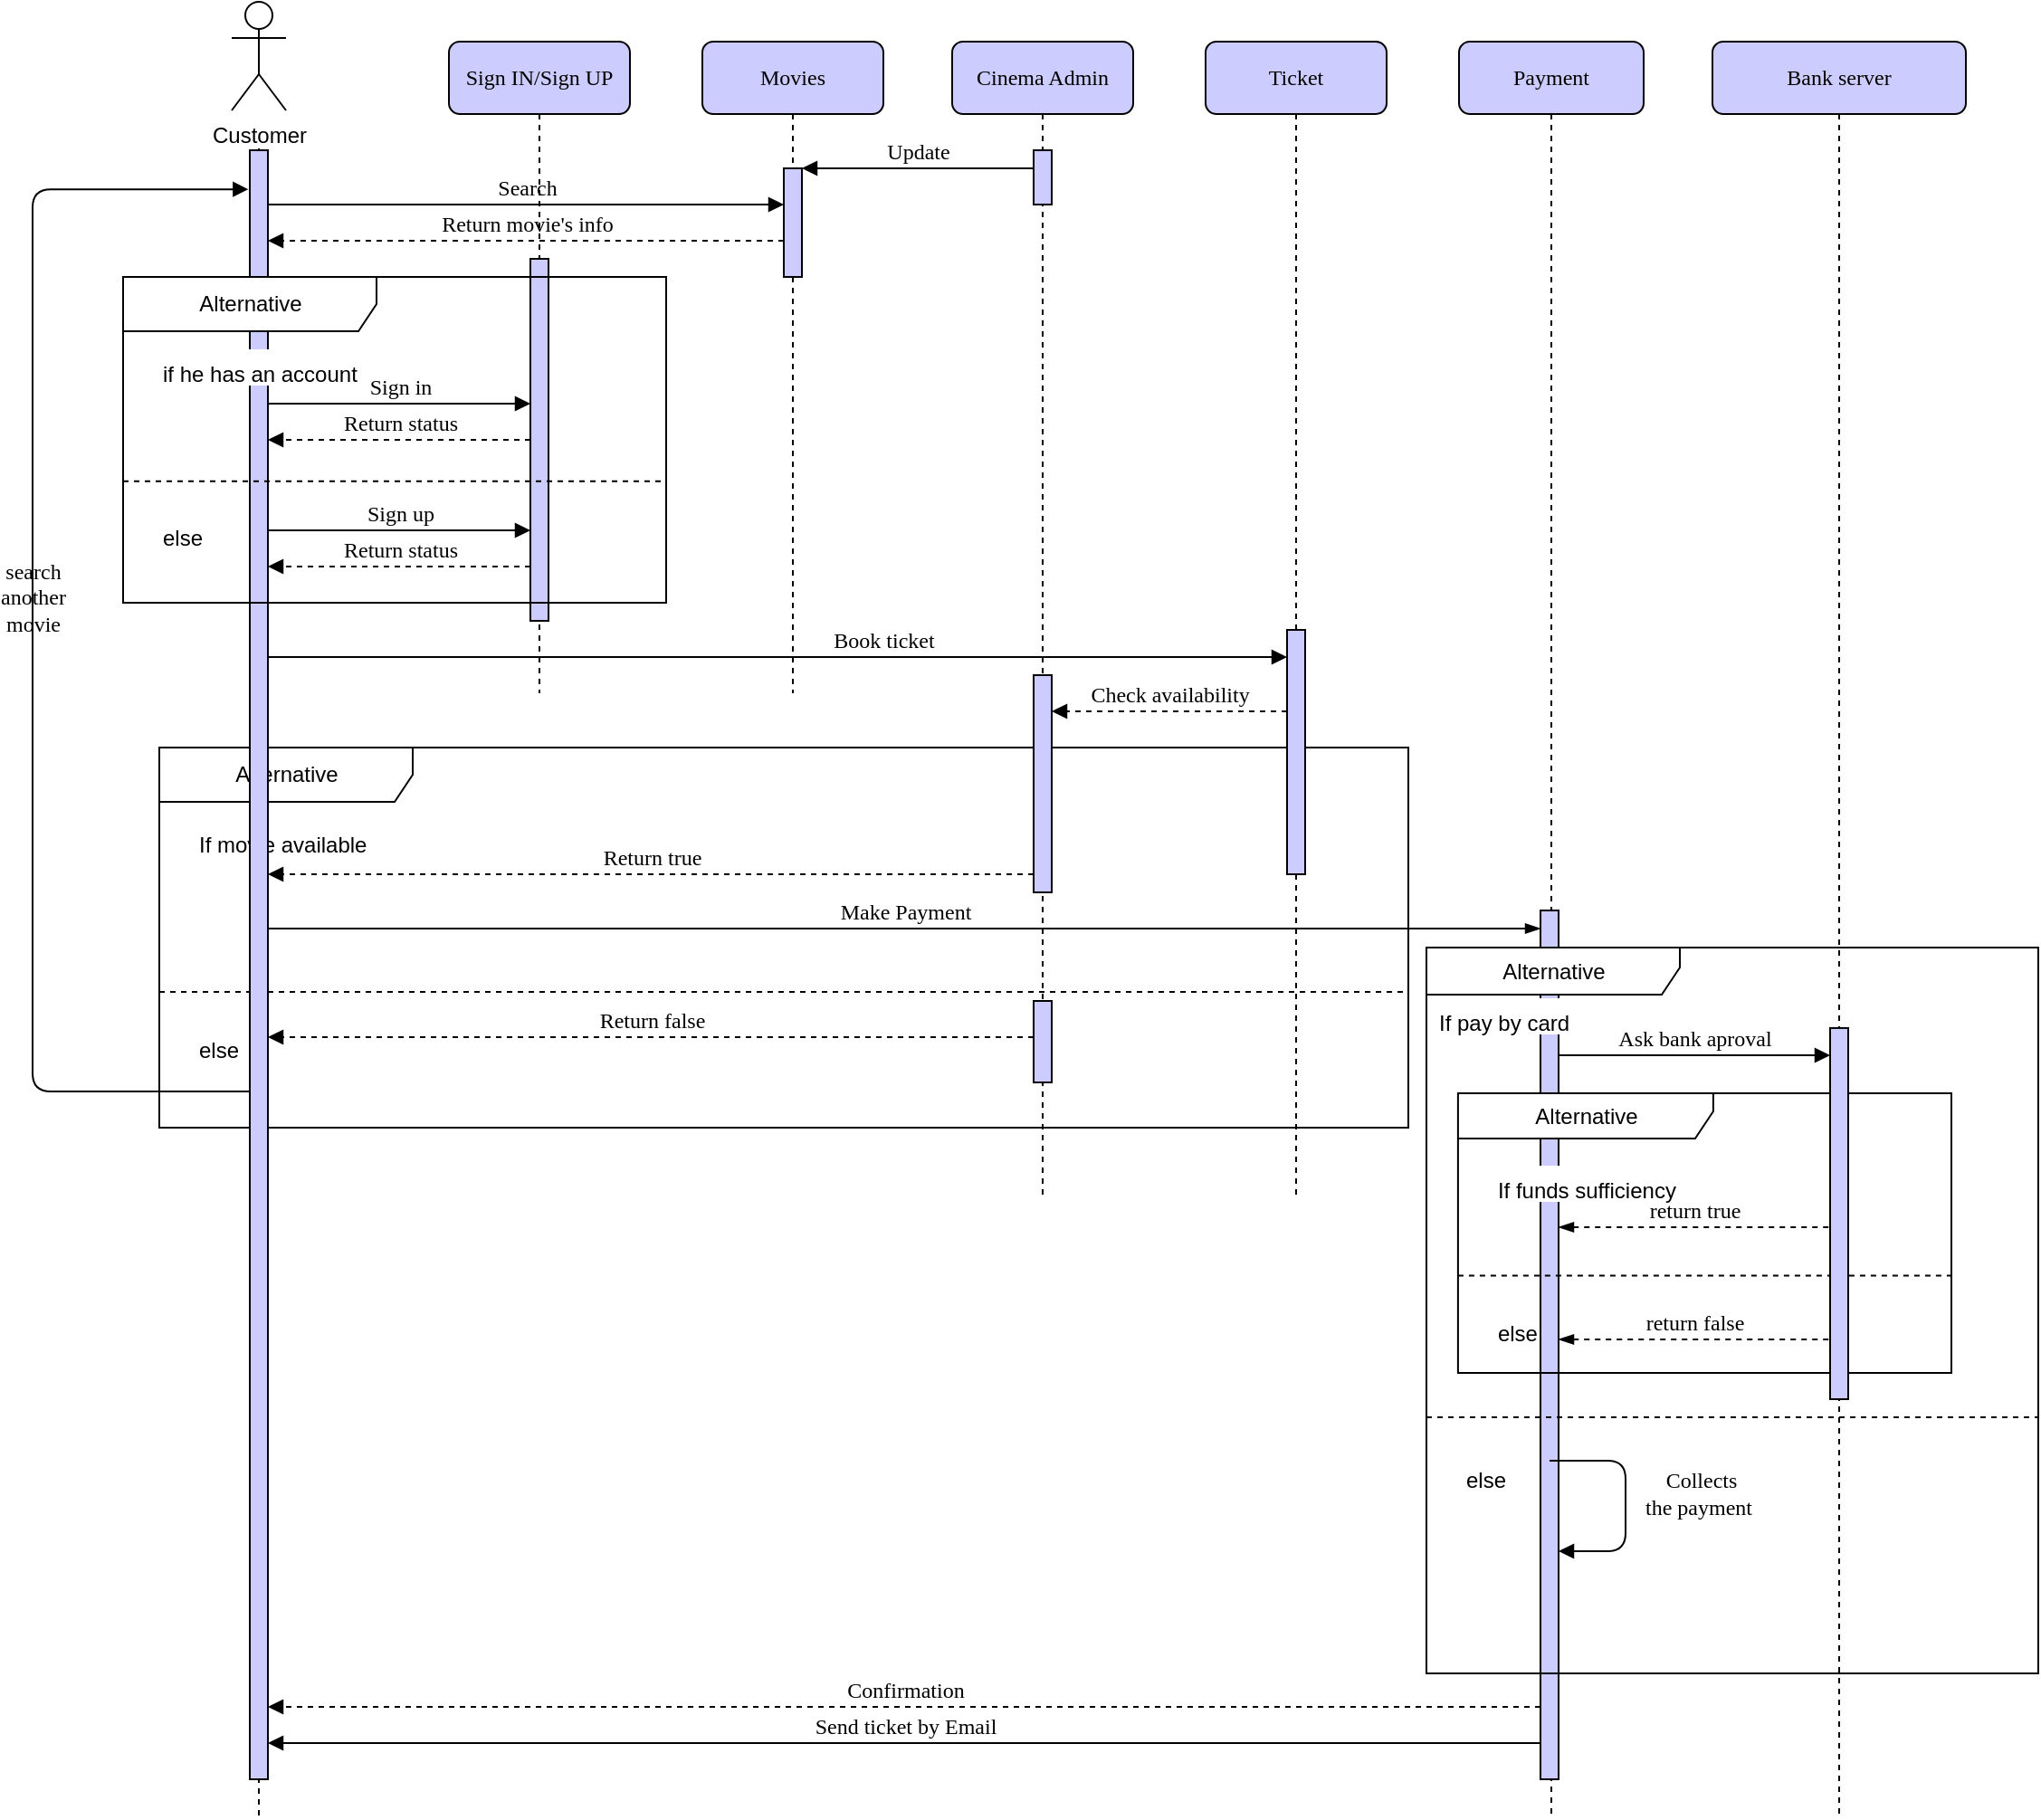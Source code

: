 <mxfile version="20.5.3" type="github">
  <diagram name="Page-1" id="13e1069c-82ec-6db2-03f1-153e76fe0fe0">
    <mxGraphModel dx="1332" dy="479" grid="1" gridSize="10" guides="1" tooltips="1" connect="1" arrows="1" fold="1" page="1" pageScale="1" pageWidth="1100" pageHeight="850" background="none" math="0" shadow="0">
      <root>
        <mxCell id="0" />
        <mxCell id="1" parent="0" />
        <mxCell id="GUun0aggc4tXPhOBzC29-7" value="" style="endArrow=none;dashed=1;html=1;rounded=0;sourcePerimeterSpacing=10;targetPerimeterSpacing=20;" edge="1" parent="1" target="0qeOcw0O2CBYLz9jzPhu-1">
          <mxGeometry width="50" height="50" relative="1" as="geometry">
            <mxPoint x="155" y="1060" as="sourcePoint" />
            <mxPoint x="380" y="440" as="targetPoint" />
          </mxGeometry>
        </mxCell>
        <mxCell id="0qeOcw0O2CBYLz9jzPhu-21" value="Alternative" style="shape=umlFrame;tabWidth=110;tabHeight=30;tabPosition=left;html=1;boundedLbl=1;labelInHeader=1;width=140;height=30;hachureGap=4;" parent="1" vertex="1">
          <mxGeometry x="100" y="470" width="690" height="210" as="geometry" />
        </mxCell>
        <mxCell id="0qeOcw0O2CBYLz9jzPhu-22" value="If movie available" style="text;hachureGap=4;fillColor=default;" parent="0qeOcw0O2CBYLz9jzPhu-21" vertex="1">
          <mxGeometry width="100" height="20" relative="1" as="geometry">
            <mxPoint x="20" y="40" as="offset" />
          </mxGeometry>
        </mxCell>
        <mxCell id="0qeOcw0O2CBYLz9jzPhu-23" value="else" style="line;strokeWidth=1;dashed=1;labelPosition=center;verticalLabelPosition=bottom;align=left;verticalAlign=top;spacingLeft=20;spacingTop=15;hachureGap=4;" parent="0qeOcw0O2CBYLz9jzPhu-21" vertex="1">
          <mxGeometry y="131.757" width="690" height="6.563" as="geometry" />
        </mxCell>
        <mxCell id="7baba1c4bc27f4b0-2" value="Movies" style="shape=umlLifeline;perimeter=lifelinePerimeter;whiteSpace=wrap;html=1;container=1;collapsible=0;recursiveResize=0;outlineConnect=0;rounded=1;shadow=0;comic=0;labelBackgroundColor=none;strokeWidth=1;fontFamily=Verdana;fontSize=12;align=center;fillColor=#CCCCFF;" parent="1" vertex="1">
          <mxGeometry x="400" y="80" width="100" height="360" as="geometry" />
        </mxCell>
        <mxCell id="7baba1c4bc27f4b0-10" value="" style="html=1;points=[];perimeter=orthogonalPerimeter;rounded=0;shadow=0;comic=0;labelBackgroundColor=none;strokeWidth=1;fontFamily=Verdana;fontSize=12;align=center;fillColor=#CCCCFF;" parent="7baba1c4bc27f4b0-2" vertex="1">
          <mxGeometry x="45" y="70" width="10" height="60" as="geometry" />
        </mxCell>
        <mxCell id="7baba1c4bc27f4b0-3" value="Cinema Admin" style="shape=umlLifeline;perimeter=lifelinePerimeter;whiteSpace=wrap;html=1;container=1;collapsible=0;recursiveResize=0;outlineConnect=0;rounded=1;shadow=0;comic=0;labelBackgroundColor=none;strokeWidth=1;fontFamily=Verdana;fontSize=12;align=center;fillColor=#CCCCFF;" parent="1" vertex="1">
          <mxGeometry x="538" y="80" width="100" height="640" as="geometry" />
        </mxCell>
        <mxCell id="7baba1c4bc27f4b0-13" value="" style="html=1;points=[];perimeter=orthogonalPerimeter;rounded=0;shadow=0;comic=0;labelBackgroundColor=none;strokeWidth=1;fontFamily=Verdana;fontSize=12;align=center;fillColor=#CCCCFF;" parent="7baba1c4bc27f4b0-3" vertex="1">
          <mxGeometry x="45" y="60" width="10" height="30" as="geometry" />
        </mxCell>
        <mxCell id="7baba1c4bc27f4b0-16" value="" style="html=1;points=[];perimeter=orthogonalPerimeter;rounded=0;shadow=0;comic=0;labelBackgroundColor=none;strokeWidth=1;fontFamily=Verdana;fontSize=12;align=center;fillColor=#CCCCFF;" parent="7baba1c4bc27f4b0-3" vertex="1">
          <mxGeometry x="45" y="350" width="10" height="120" as="geometry" />
        </mxCell>
        <mxCell id="GUun0aggc4tXPhOBzC29-6" value="" style="html=1;points=[];perimeter=orthogonalPerimeter;rounded=0;shadow=0;comic=0;labelBackgroundColor=none;strokeWidth=1;fontFamily=Verdana;fontSize=12;align=center;fillColor=#CCCCFF;" vertex="1" parent="7baba1c4bc27f4b0-3">
          <mxGeometry x="45" y="530" width="10" height="45" as="geometry" />
        </mxCell>
        <mxCell id="7baba1c4bc27f4b0-4" value="Ticket" style="shape=umlLifeline;perimeter=lifelinePerimeter;whiteSpace=wrap;html=1;container=1;collapsible=0;recursiveResize=0;outlineConnect=0;rounded=1;shadow=0;comic=0;labelBackgroundColor=none;strokeWidth=1;fontFamily=Verdana;fontSize=12;align=center;fillColor=#CCCCFF;" parent="1" vertex="1">
          <mxGeometry x="678" y="80" width="100" height="640" as="geometry" />
        </mxCell>
        <mxCell id="7baba1c4bc27f4b0-19" value="" style="html=1;points=[];perimeter=orthogonalPerimeter;rounded=0;shadow=0;comic=0;labelBackgroundColor=none;strokeWidth=1;fontFamily=Verdana;fontSize=12;align=center;fillColor=#CCCCFF;" parent="7baba1c4bc27f4b0-4" vertex="1">
          <mxGeometry x="45" y="325" width="10" height="135" as="geometry" />
        </mxCell>
        <mxCell id="7baba1c4bc27f4b0-5" value="Payment" style="shape=umlLifeline;perimeter=lifelinePerimeter;whiteSpace=wrap;html=1;container=1;collapsible=0;recursiveResize=0;outlineConnect=0;rounded=1;shadow=0;comic=0;labelBackgroundColor=none;strokeWidth=1;fontFamily=Verdana;fontSize=12;align=center;fillColor=#CCCCFF;" parent="1" vertex="1">
          <mxGeometry x="818" y="80" width="102" height="980" as="geometry" />
        </mxCell>
        <mxCell id="7baba1c4bc27f4b0-28" value="" style="html=1;points=[];perimeter=orthogonalPerimeter;rounded=0;shadow=0;comic=0;labelBackgroundColor=none;strokeWidth=1;fontFamily=Verdana;fontSize=12;align=center;fillColor=#CCCCFF;" parent="7baba1c4bc27f4b0-5" vertex="1">
          <mxGeometry x="45" y="480" width="10" height="480" as="geometry" />
        </mxCell>
        <mxCell id="0qeOcw0O2CBYLz9jzPhu-36" value="&amp;nbsp;Collects &lt;br&gt;the payment" style="html=1;verticalAlign=bottom;endArrow=block;labelBackgroundColor=none;fontFamily=Verdana;fontSize=12;edgeStyle=orthogonalEdgeStyle;elbow=vertical;" parent="7baba1c4bc27f4b0-5" edge="1">
          <mxGeometry x="0.209" y="40" relative="1" as="geometry">
            <mxPoint x="50" y="784" as="sourcePoint" />
            <mxPoint x="55" y="834" as="targetPoint" />
            <Array as="points">
              <mxPoint x="92" y="784" />
              <mxPoint x="92" y="834" />
            </Array>
            <mxPoint y="-1" as="offset" />
          </mxGeometry>
        </mxCell>
        <mxCell id="0qeOcw0O2CBYLz9jzPhu-33" value="Alternative" style="shape=umlFrame;tabWidth=110;tabHeight=30;tabPosition=left;html=1;boundedLbl=1;labelInHeader=1;width=140;height=26;hachureGap=4;" parent="7baba1c4bc27f4b0-5" vertex="1">
          <mxGeometry x="-18" y="500.5" width="338" height="401" as="geometry" />
        </mxCell>
        <mxCell id="0qeOcw0O2CBYLz9jzPhu-34" value="If pay by card" style="text;hachureGap=4;fillColor=default;" parent="0qeOcw0O2CBYLz9jzPhu-33" vertex="1">
          <mxGeometry width="100" height="20" relative="1" as="geometry">
            <mxPoint x="5" y="28" as="offset" />
          </mxGeometry>
        </mxCell>
        <mxCell id="0qeOcw0O2CBYLz9jzPhu-35" value="else" style="line;strokeWidth=1;dashed=1;labelPosition=center;verticalLabelPosition=bottom;align=left;verticalAlign=top;spacingLeft=20;spacingTop=15;hachureGap=4;" parent="0qeOcw0O2CBYLz9jzPhu-33" vertex="1">
          <mxGeometry y="253.197" width="338" height="12.531" as="geometry" />
        </mxCell>
        <mxCell id="GUun0aggc4tXPhOBzC29-8" value="Alternative" style="shape=umlFrame;tabWidth=110;tabHeight=30;tabPosition=left;html=1;boundedLbl=1;labelInHeader=1;width=141;height=25;fillColor=#FFFFFF;" vertex="1" parent="0qeOcw0O2CBYLz9jzPhu-33">
          <mxGeometry x="17.45" y="80.5" width="272.55" height="154.5" as="geometry" />
        </mxCell>
        <mxCell id="GUun0aggc4tXPhOBzC29-9" value="If funds sufficiency" style="text;fillColor=#FFFFFF;" vertex="1" parent="GUun0aggc4tXPhOBzC29-8">
          <mxGeometry width="100" height="20" relative="1" as="geometry">
            <mxPoint x="20" y="40" as="offset" />
          </mxGeometry>
        </mxCell>
        <mxCell id="GUun0aggc4tXPhOBzC29-10" value="else" style="line;strokeWidth=1;dashed=1;labelPosition=center;verticalLabelPosition=bottom;align=left;verticalAlign=top;spacingLeft=20;spacingTop=15;fillColor=#CCCCFF;" vertex="1" parent="GUun0aggc4tXPhOBzC29-8">
          <mxGeometry y="97.71" width="272.55" height="6.18" as="geometry" />
        </mxCell>
        <mxCell id="7baba1c4bc27f4b0-6" value="Bank server" style="shape=umlLifeline;perimeter=lifelinePerimeter;whiteSpace=wrap;html=1;container=1;collapsible=0;recursiveResize=0;outlineConnect=0;rounded=1;shadow=0;comic=0;labelBackgroundColor=none;strokeWidth=1;fontFamily=Verdana;fontSize=12;align=center;fillColor=#CCCCFF;" parent="1" vertex="1">
          <mxGeometry x="958" y="80" width="140" height="980" as="geometry" />
        </mxCell>
        <mxCell id="7baba1c4bc27f4b0-25" value="" style="html=1;points=[];perimeter=orthogonalPerimeter;rounded=0;shadow=0;comic=0;labelBackgroundColor=none;strokeColor=#000000;strokeWidth=1;fillColor=#CCCCFF;fontFamily=Verdana;fontSize=12;fontColor=#000000;align=center;" parent="7baba1c4bc27f4b0-6" vertex="1">
          <mxGeometry x="65" y="544.96" width="10" height="205.04" as="geometry" />
        </mxCell>
        <mxCell id="7baba1c4bc27f4b0-7" value="Sign IN/Sign UP" style="shape=umlLifeline;perimeter=lifelinePerimeter;whiteSpace=wrap;html=1;container=1;collapsible=0;recursiveResize=0;outlineConnect=0;rounded=1;shadow=0;comic=0;labelBackgroundColor=none;strokeWidth=1;fontFamily=Verdana;fontSize=12;align=center;fillColor=#CCCCFF;" parent="1" vertex="1">
          <mxGeometry x="260" y="80" width="100" height="360" as="geometry" />
        </mxCell>
        <mxCell id="0qeOcw0O2CBYLz9jzPhu-8" value="" style="html=1;points=[];perimeter=orthogonalPerimeter;rounded=0;shadow=0;comic=0;labelBackgroundColor=none;strokeWidth=1;fontFamily=Verdana;fontSize=12;align=center;fillColor=#CCCCFF;" parent="7baba1c4bc27f4b0-7" vertex="1">
          <mxGeometry x="45" y="120" width="10" height="200" as="geometry" />
        </mxCell>
        <mxCell id="7baba1c4bc27f4b0-11" value="Search" style="html=1;verticalAlign=bottom;endArrow=block;labelBackgroundColor=none;fontFamily=Verdana;fontSize=12;edgeStyle=elbowEdgeStyle;elbow=vertical;" parent="1" source="0qeOcw0O2CBYLz9jzPhu-4" target="7baba1c4bc27f4b0-10" edge="1">
          <mxGeometry relative="1" as="geometry">
            <mxPoint x="155" y="180" as="sourcePoint" />
            <mxPoint x="390" y="490" as="targetPoint" />
            <Array as="points">
              <mxPoint x="303" y="170" />
            </Array>
          </mxGeometry>
        </mxCell>
        <mxCell id="7baba1c4bc27f4b0-14" value="Update" style="html=1;verticalAlign=bottom;endArrow=block;labelBackgroundColor=none;fontFamily=Verdana;fontSize=12;edgeStyle=elbowEdgeStyle;elbow=vertical;" parent="1" source="7baba1c4bc27f4b0-13" target="7baba1c4bc27f4b0-10" edge="1">
          <mxGeometry relative="1" as="geometry">
            <mxPoint x="380" y="250" as="sourcePoint" />
            <mxPoint x="296" y="150" as="targetPoint" />
            <Array as="points">
              <mxPoint x="520" y="150" />
            </Array>
          </mxGeometry>
        </mxCell>
        <mxCell id="0qeOcw0O2CBYLz9jzPhu-3" style="edgeStyle=none;curved=1;rounded=0;orthogonalLoop=1;jettySize=auto;html=1;endArrow=none;startSize=14;endSize=14;targetPerimeterSpacing=0;dashed=1;endFill=0;startArrow=none;" parent="1" source="0qeOcw0O2CBYLz9jzPhu-4" edge="1">
          <mxGeometry relative="1" as="geometry">
            <mxPoint x="155" y="660" as="targetPoint" />
          </mxGeometry>
        </mxCell>
        <mxCell id="0qeOcw0O2CBYLz9jzPhu-1" value="Customer" style="shape=umlActor;verticalLabelPosition=bottom;verticalAlign=top;html=1;outlineConnect=0;hachureGap=4;" parent="1" vertex="1">
          <mxGeometry x="140" y="58" width="30" height="60" as="geometry" />
        </mxCell>
        <mxCell id="0qeOcw0O2CBYLz9jzPhu-4" value="" style="html=1;points=[];perimeter=orthogonalPerimeter;rounded=0;shadow=0;comic=0;labelBackgroundColor=none;strokeWidth=1;fontFamily=Verdana;fontSize=12;align=center;fillColor=#CCCCFF;" parent="1" vertex="1">
          <mxGeometry x="150" y="140" width="10" height="900" as="geometry" />
        </mxCell>
        <mxCell id="0qeOcw0O2CBYLz9jzPhu-20" value="Book ticket" style="html=1;verticalAlign=bottom;endArrow=block;labelBackgroundColor=none;fontFamily=Verdana;fontSize=12;edgeStyle=elbowEdgeStyle;elbow=vertical;" parent="1" source="0qeOcw0O2CBYLz9jzPhu-4" target="7baba1c4bc27f4b0-19" edge="1">
          <mxGeometry x="0.208" relative="1" as="geometry">
            <mxPoint x="165" y="424.0" as="sourcePoint" />
            <mxPoint x="295" y="424.0" as="targetPoint" />
            <Array as="points">
              <mxPoint x="440" y="420" />
              <mxPoint x="350" y="410" />
              <mxPoint x="360" y="420" />
              <mxPoint x="420" y="410" />
              <mxPoint x="360" y="420" />
              <mxPoint x="400" y="510" />
            </Array>
            <mxPoint as="offset" />
          </mxGeometry>
        </mxCell>
        <mxCell id="0qeOcw0O2CBYLz9jzPhu-25" value="Check availability" style="html=1;verticalAlign=bottom;endArrow=block;labelBackgroundColor=none;fontFamily=Verdana;fontSize=12;edgeStyle=elbowEdgeStyle;elbow=vertical;dashed=1;" parent="1" source="7baba1c4bc27f4b0-19" target="7baba1c4bc27f4b0-16" edge="1">
          <mxGeometry relative="1" as="geometry">
            <mxPoint x="597.5" y="160" as="sourcePoint" />
            <mxPoint x="660" y="350" as="targetPoint" />
            <Array as="points">
              <mxPoint x="660" y="450" />
              <mxPoint x="670" y="445" />
              <mxPoint x="690" y="460" />
            </Array>
          </mxGeometry>
        </mxCell>
        <mxCell id="0qeOcw0O2CBYLz9jzPhu-24" value="Return true" style="html=1;verticalAlign=bottom;endArrow=block;labelBackgroundColor=none;fontFamily=Verdana;fontSize=12;edgeStyle=elbowEdgeStyle;elbow=vertical;dashed=1;" parent="1" source="7baba1c4bc27f4b0-16" target="0qeOcw0O2CBYLz9jzPhu-4" edge="1">
          <mxGeometry relative="1" as="geometry">
            <mxPoint x="480" y="720" as="sourcePoint" />
            <mxPoint x="260" y="720" as="targetPoint" />
            <Array as="points">
              <mxPoint x="390" y="540" />
              <mxPoint x="376" y="607.318" />
            </Array>
          </mxGeometry>
        </mxCell>
        <mxCell id="0qeOcw0O2CBYLz9jzPhu-29" value="Make Payment" style="html=1;verticalAlign=bottom;endArrow=none;labelBackgroundColor=none;fontFamily=Verdana;fontSize=12;edgeStyle=elbowEdgeStyle;elbow=vertical;endFill=0;startArrow=blockThin;startFill=1;" parent="1" source="7baba1c4bc27f4b0-28" target="0qeOcw0O2CBYLz9jzPhu-4" edge="1">
          <mxGeometry relative="1" as="geometry">
            <mxPoint x="593" y="550" as="sourcePoint" />
            <mxPoint x="170" y="550" as="targetPoint" />
            <Array as="points">
              <mxPoint x="400" y="570" />
              <mxPoint x="386" y="617.318" />
            </Array>
          </mxGeometry>
        </mxCell>
        <mxCell id="0qeOcw0O2CBYLz9jzPhu-30" value="Ask bank aproval" style="html=1;verticalAlign=bottom;endArrow=block;labelBackgroundColor=none;fontFamily=Verdana;fontSize=12;edgeStyle=elbowEdgeStyle;elbow=vertical;" parent="1" source="7baba1c4bc27f4b0-28" target="7baba1c4bc27f4b0-25" edge="1">
          <mxGeometry relative="1" as="geometry">
            <mxPoint x="603" y="560" as="sourcePoint" />
            <mxPoint x="180" y="560" as="targetPoint" />
            <Array as="points">
              <mxPoint x="920" y="640" />
              <mxPoint x="960" y="650" />
              <mxPoint x="950" y="630" />
              <mxPoint x="920" y="750" />
              <mxPoint x="950" y="680" />
              <mxPoint x="930" y="665" />
              <mxPoint x="940" y="590" />
              <mxPoint x="396" y="627.318" />
            </Array>
          </mxGeometry>
        </mxCell>
        <mxCell id="0qeOcw0O2CBYLz9jzPhu-48" value="return true" style="html=1;verticalAlign=bottom;endArrow=none;labelBackgroundColor=none;fontFamily=Verdana;fontSize=12;edgeStyle=elbowEdgeStyle;elbow=vertical;dashed=1;endFill=0;startArrow=blockThin;startFill=1;" parent="1" edge="1" target="7baba1c4bc27f4b0-25">
          <mxGeometry relative="1" as="geometry">
            <mxPoint x="873" y="735" as="sourcePoint" />
            <mxPoint x="1003" y="735" as="targetPoint" />
            <Array as="points">
              <mxPoint x="940" y="735" />
              <mxPoint x="930" y="715" />
              <mxPoint x="930" y="765" />
              <mxPoint x="960" y="695" />
              <mxPoint x="940" y="680" />
              <mxPoint x="950" y="605" />
              <mxPoint x="406" y="642.318" />
            </Array>
          </mxGeometry>
        </mxCell>
        <mxCell id="0qeOcw0O2CBYLz9jzPhu-49" value="return false" style="html=1;verticalAlign=bottom;endArrow=none;labelBackgroundColor=none;fontFamily=Verdana;fontSize=12;edgeStyle=elbowEdgeStyle;elbow=vertical;dashed=1;endFill=0;startArrow=blockThin;startFill=1;" parent="1" edge="1" target="7baba1c4bc27f4b0-25">
          <mxGeometry relative="1" as="geometry">
            <mxPoint x="873" y="797" as="sourcePoint" />
            <mxPoint x="1003" y="797" as="targetPoint" />
            <Array as="points">
              <mxPoint x="950" y="797" />
              <mxPoint x="940" y="777" />
              <mxPoint x="940" y="827" />
              <mxPoint x="970" y="757" />
              <mxPoint x="950" y="742" />
              <mxPoint x="960" y="667" />
              <mxPoint x="416" y="704.318" />
            </Array>
          </mxGeometry>
        </mxCell>
        <mxCell id="0qeOcw0O2CBYLz9jzPhu-50" value="Return false" style="html=1;verticalAlign=bottom;endArrow=block;labelBackgroundColor=none;fontFamily=Verdana;fontSize=12;edgeStyle=elbowEdgeStyle;elbow=vertical;dashed=1;" parent="1" source="GUun0aggc4tXPhOBzC29-6" target="0qeOcw0O2CBYLz9jzPhu-4" edge="1">
          <mxGeometry relative="1" as="geometry">
            <mxPoint x="590" y="620" as="sourcePoint" />
            <mxPoint x="170" y="550" as="targetPoint" />
            <Array as="points">
              <mxPoint x="400" y="630" />
              <mxPoint x="386" y="617.318" />
            </Array>
          </mxGeometry>
        </mxCell>
        <mxCell id="0qeOcw0O2CBYLz9jzPhu-51" value="search &lt;br&gt;another &lt;br&gt;movie" style="html=1;verticalAlign=bottom;endArrow=block;labelBackgroundColor=none;fontFamily=Verdana;fontSize=12;edgeStyle=elbowEdgeStyle;elbow=vertical;entryX=-0.08;entryY=0.024;entryDx=0;entryDy=0;entryPerimeter=0;" parent="1" source="0qeOcw0O2CBYLz9jzPhu-4" target="0qeOcw0O2CBYLz9jzPhu-4" edge="1">
          <mxGeometry relative="1" as="geometry">
            <mxPoint x="603" y="560" as="sourcePoint" />
            <mxPoint x="40" y="180" as="targetPoint" />
            <Array as="points">
              <mxPoint x="30" y="660" />
              <mxPoint x="20" y="430" />
              <mxPoint x="100" y="660" />
              <mxPoint x="410" y="560" />
              <mxPoint x="396" y="627.318" />
            </Array>
          </mxGeometry>
        </mxCell>
        <mxCell id="0qeOcw0O2CBYLz9jzPhu-54" value="Confirmation" style="html=1;verticalAlign=bottom;endArrow=block;labelBackgroundColor=none;fontFamily=Verdana;fontSize=12;edgeStyle=elbowEdgeStyle;elbow=vertical;dashed=1;" parent="1" source="7baba1c4bc27f4b0-28" target="0qeOcw0O2CBYLz9jzPhu-4" edge="1">
          <mxGeometry relative="1" as="geometry">
            <mxPoint x="590" y="910" as="sourcePoint" />
            <mxPoint x="180" y="900" as="targetPoint" />
            <Array as="points">
              <mxPoint x="350" y="1000" />
              <mxPoint x="650" y="950" />
              <mxPoint x="500" y="930" />
              <mxPoint x="710" y="900" />
              <mxPoint x="1079.2" y="937.684" />
              <mxPoint x="1079.2" y="889.814" />
            </Array>
          </mxGeometry>
        </mxCell>
        <mxCell id="0qeOcw0O2CBYLz9jzPhu-55" value="Send ticket by Email" style="html=1;verticalAlign=bottom;endArrow=block;labelBackgroundColor=none;fontFamily=Verdana;fontSize=12;edgeStyle=elbowEdgeStyle;elbow=vertical;" parent="1" source="7baba1c4bc27f4b0-28" target="0qeOcw0O2CBYLz9jzPhu-4" edge="1">
          <mxGeometry relative="1" as="geometry">
            <mxPoint x="873" y="940" as="sourcePoint" />
            <mxPoint x="170" y="940" as="targetPoint" />
            <Array as="points">
              <mxPoint x="630" y="1020" />
              <mxPoint x="460" y="980" />
              <mxPoint x="600" y="970" />
              <mxPoint x="550" y="960" />
              <mxPoint x="510" y="940" />
              <mxPoint x="720" y="910" />
              <mxPoint x="1089.2" y="947.684" />
              <mxPoint x="1089.2" y="899.814" />
            </Array>
          </mxGeometry>
        </mxCell>
        <mxCell id="GUun0aggc4tXPhOBzC29-1" value="Return movie&#39;s info" style="html=1;verticalAlign=bottom;endArrow=block;labelBackgroundColor=none;fontFamily=Verdana;fontSize=12;elbow=vertical;dashed=1;" edge="1" parent="1" source="7baba1c4bc27f4b0-10" target="0qeOcw0O2CBYLz9jzPhu-4">
          <mxGeometry relative="1" as="geometry">
            <mxPoint x="590" y="260" as="sourcePoint" />
            <mxPoint x="460" y="260" as="targetPoint" />
            <Array as="points">
              <mxPoint x="290" y="190" />
            </Array>
          </mxGeometry>
        </mxCell>
        <mxCell id="GUun0aggc4tXPhOBzC29-3" value="Return status" style="html=1;verticalAlign=bottom;endArrow=block;labelBackgroundColor=none;fontFamily=Verdana;fontSize=12;elbow=vertical;dashed=1;" edge="1" parent="1" source="0qeOcw0O2CBYLz9jzPhu-8" target="0qeOcw0O2CBYLz9jzPhu-4">
          <mxGeometry relative="1" as="geometry">
            <mxPoint x="455" y="200" as="sourcePoint" />
            <mxPoint x="170" y="200" as="targetPoint" />
          </mxGeometry>
        </mxCell>
        <mxCell id="GUun0aggc4tXPhOBzC29-4" value="Return status" style="html=1;verticalAlign=bottom;endArrow=block;labelBackgroundColor=none;fontFamily=Verdana;fontSize=12;elbow=vertical;dashed=1;" edge="1" parent="1" source="0qeOcw0O2CBYLz9jzPhu-8" target="0qeOcw0O2CBYLz9jzPhu-4">
          <mxGeometry relative="1" as="geometry">
            <mxPoint x="315" y="310" as="sourcePoint" />
            <mxPoint x="170" y="310" as="targetPoint" />
            <Array as="points">
              <mxPoint x="270" y="370" />
              <mxPoint x="210" y="370" />
            </Array>
          </mxGeometry>
        </mxCell>
        <mxCell id="0qeOcw0O2CBYLz9jzPhu-9" value="Sign in" style="html=1;verticalAlign=bottom;endArrow=block;labelBackgroundColor=none;fontFamily=Verdana;fontSize=12;edgeStyle=elbowEdgeStyle;elbow=vertical;" parent="1" target="0qeOcw0O2CBYLz9jzPhu-8" edge="1" source="0qeOcw0O2CBYLz9jzPhu-4">
          <mxGeometry relative="1" as="geometry">
            <mxPoint x="160" y="300" as="sourcePoint" />
            <mxPoint x="305" y="300" as="targetPoint" />
            <Array as="points">
              <mxPoint x="230" y="280" />
              <mxPoint x="230" y="280" />
            </Array>
          </mxGeometry>
        </mxCell>
        <mxCell id="0qeOcw0O2CBYLz9jzPhu-18" value="Sign up" style="html=1;verticalAlign=bottom;endArrow=block;labelBackgroundColor=none;fontFamily=Verdana;fontSize=12;edgeStyle=elbowEdgeStyle;elbow=vertical;" parent="1" target="0qeOcw0O2CBYLz9jzPhu-8" edge="1" source="0qeOcw0O2CBYLz9jzPhu-4">
          <mxGeometry relative="1" as="geometry">
            <mxPoint x="160" y="361.579" as="sourcePoint" />
            <mxPoint x="278.529" y="339.599" as="targetPoint" />
            <Array as="points">
              <mxPoint x="260" y="350" />
              <mxPoint x="200" y="330" />
              <mxPoint x="200" y="361.579" />
              <mxPoint x="200" y="340.091" />
            </Array>
          </mxGeometry>
        </mxCell>
        <mxCell id="0qeOcw0O2CBYLz9jzPhu-10" value="Alternative" style="shape=umlFrame;tabWidth=110;tabHeight=30;tabPosition=left;html=1;boundedLbl=1;labelInHeader=1;width=140;height=30;hachureGap=4;" parent="1" vertex="1">
          <mxGeometry x="80" y="210" width="300" height="180" as="geometry" />
        </mxCell>
        <mxCell id="0qeOcw0O2CBYLz9jzPhu-11" value="if he has an account" style="text;hachureGap=4;fillColor=default;" parent="0qeOcw0O2CBYLz9jzPhu-10" vertex="1">
          <mxGeometry width="100" height="20" relative="1" as="geometry">
            <mxPoint x="20" y="40" as="offset" />
          </mxGeometry>
        </mxCell>
        <mxCell id="0qeOcw0O2CBYLz9jzPhu-12" value="else" style="line;strokeWidth=1;dashed=1;labelPosition=center;verticalLabelPosition=bottom;align=left;verticalAlign=top;spacingLeft=20;spacingTop=15;hachureGap=4;" parent="0qeOcw0O2CBYLz9jzPhu-10" vertex="1">
          <mxGeometry y="110.005" width="300" height="5.625" as="geometry" />
        </mxCell>
      </root>
    </mxGraphModel>
  </diagram>
</mxfile>
